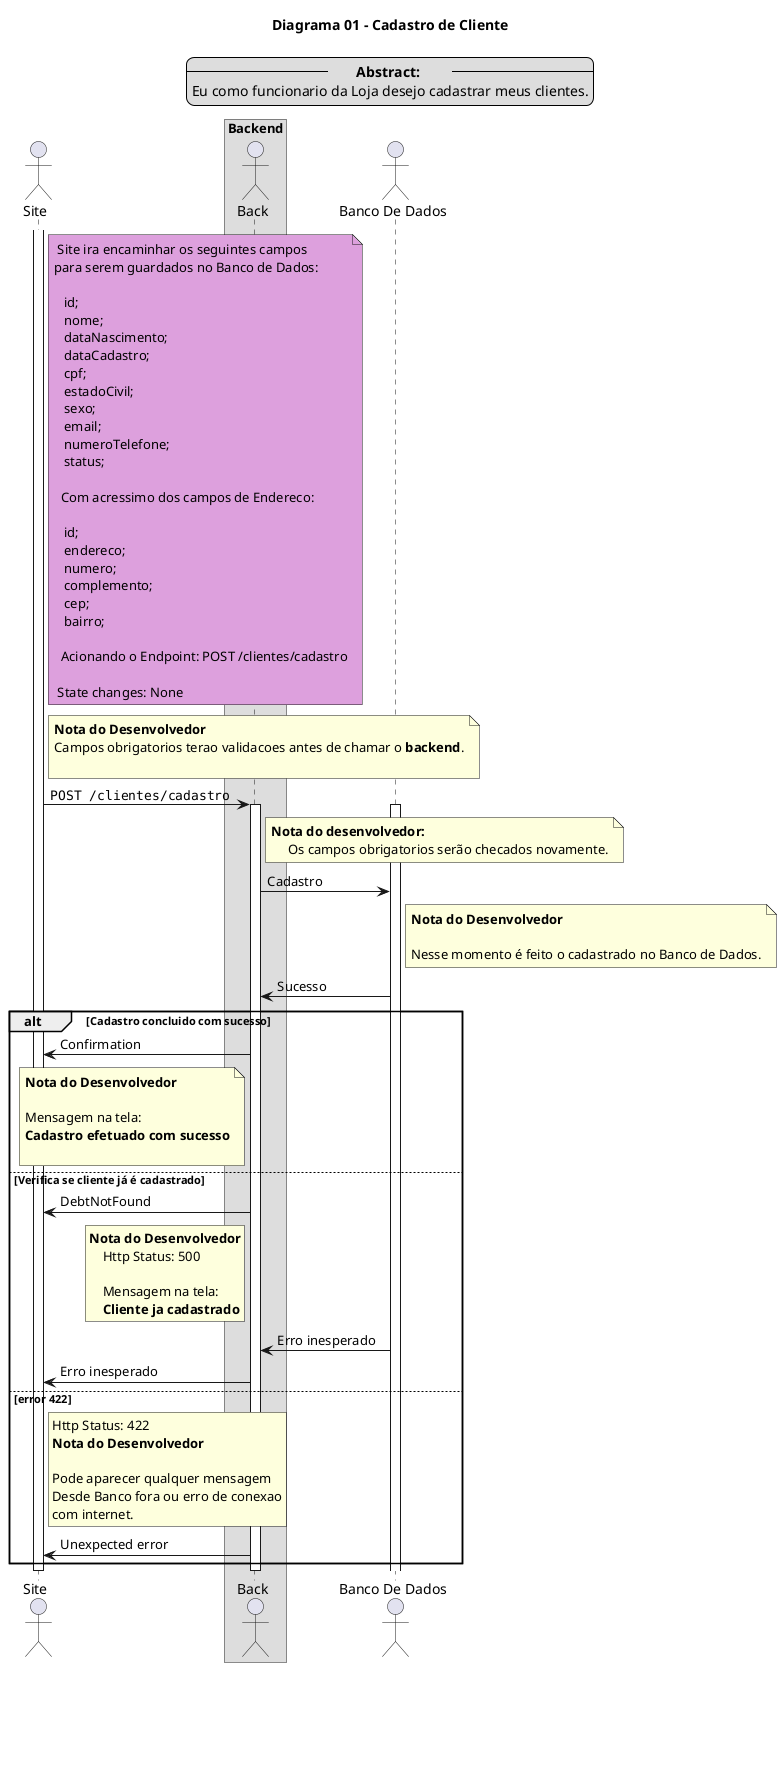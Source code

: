 @startuml

'diagram title'
title Diagrama 01 - Cadastro de Cliente

'a brief description of the diagram'
legend top
-- \t**Abstract:**\t --
Eu como funcionario da Loja desejo cadastrar meus clientes.
end legend

'a list of the actors - type actor|participant|database|queue to get template'
actor "Site" as Site
box "Backend"
    actor "Back" as Backend
end box
actor "Banco De Dados" as BD

note right of Site #plum
    Site ira encaminhar os seguintes campos
   para serem guardados no Banco de Dados:

      id;
      nome;
      dataNascimento;
      dataCadastro;
      cpf;
      estadoCivil;
      sexo;
      email;
      numeroTelefone;
      status;

     Com acressimo dos campos de Endereco:
     
      id;
      endereco;
      numero;
      complemento;
      cep;
      bairro;

     Acionando o Endpoint: POST /clientes/cadastro

    State changes: None
end note

'interactions'

note right of Site
**Nota do Desenvolvedor**
Campos obrigatorios terao validacoes antes de chamar o **backend**.

end note

activate Site
Site -> Backend: ""POST /clientes/cadastro""
        activate Backend
            note right of Backend
                **Nota do desenvolvedor:**
                     Os campos obrigatorios serão checados novamente.
            end note
            activate BD
                Backend -> BD : Cadastro
                note right of BD
                **Nota do Desenvolvedor**

                Nesse momento é feito o cadastrado no Banco de Dados.
                end note
                BD -> Backend: Sucesso
            alt #transparent Cadastro concluido com sucesso

                Backend -> Site: Confirmation
                note left of Backend
                **Nota do Desenvolvedor**

                Mensagem na tela:
                **Cadastro efetuado com sucesso**

                end note


            else Verifica se cliente já é cadastrado
            Backend -> Site: DebtNotFound
                rnote left of Backend
                **Nota do Desenvolvedor**
                    Http Status: 500

                    Mensagem na tela:
                    **Cliente ja cadastrado**
                end note
               BD -> Backend: Erro inesperado
               Backend -> Site : Erro inesperado
            else  error 422
                rnote right of Site
                    Http Status: 422
                    **Nota do Desenvolvedor**

                    Pode aparecer qualquer mensagem
                    Desde Banco fora ou erro de conexao
                    com internet.
                end note
                Backend -> Site: Unexpected error
            end alt
        deactivate Backend
deactivate Site
center footer \n\n\n\n\n\n\n\n
@enduml